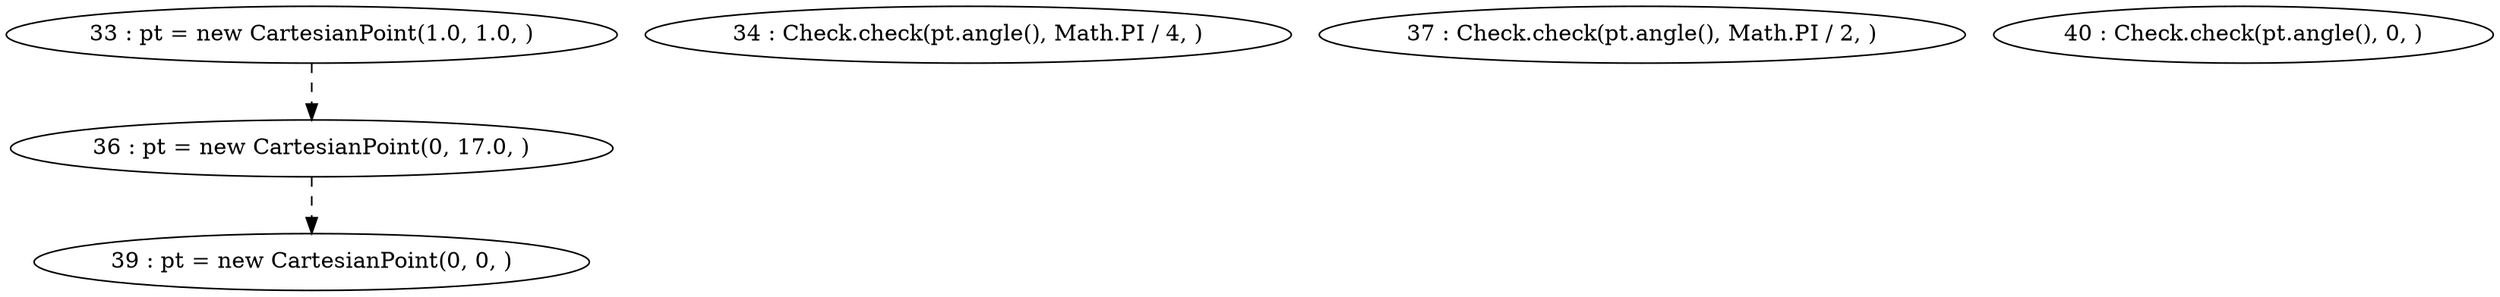 digraph G {
"33 : pt = new CartesianPoint(1.0, 1.0, )"
"33 : pt = new CartesianPoint(1.0, 1.0, )" -> "36 : pt = new CartesianPoint(0, 17.0, )" [style=dashed]
"34 : Check.check(pt.angle(), Math.PI / 4, )"
"36 : pt = new CartesianPoint(0, 17.0, )"
"36 : pt = new CartesianPoint(0, 17.0, )" -> "39 : pt = new CartesianPoint(0, 0, )" [style=dashed]
"37 : Check.check(pt.angle(), Math.PI / 2, )"
"39 : pt = new CartesianPoint(0, 0, )"
"40 : Check.check(pt.angle(), 0, )"
}